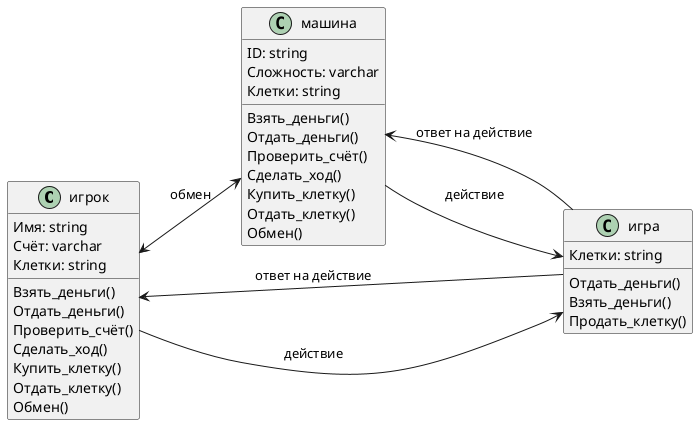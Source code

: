 @startuml "Монополия классы"
left to right direction

class игрок{
    Имя: string
    Счёт: varchar
    Клетки: string
    Взять_деньги()
    Отдать_деньги()
    Проверить_счёт()
    Сделать_ход()
    Купить_клетку()
    Отдать_клетку()
    Обмен()
}

class машина{
    ID: string
    Сложность: varchar
    Клетки: string
    Взять_деньги()
    Отдать_деньги()
    Проверить_счёт()
    Сделать_ход()
    Купить_клетку()
    Отдать_клетку()
    Обмен()
}

class игра{
    Клетки: string
    Отдать_деньги()
    Взять_деньги()
    Продать_клетку()
}

игра <-- игрок: действие
игрок <-- игра: ответ на действие
игра <-- машина: действие
машина <-- игра: ответ на действие
игрок <--> машина: обмен

@enduml